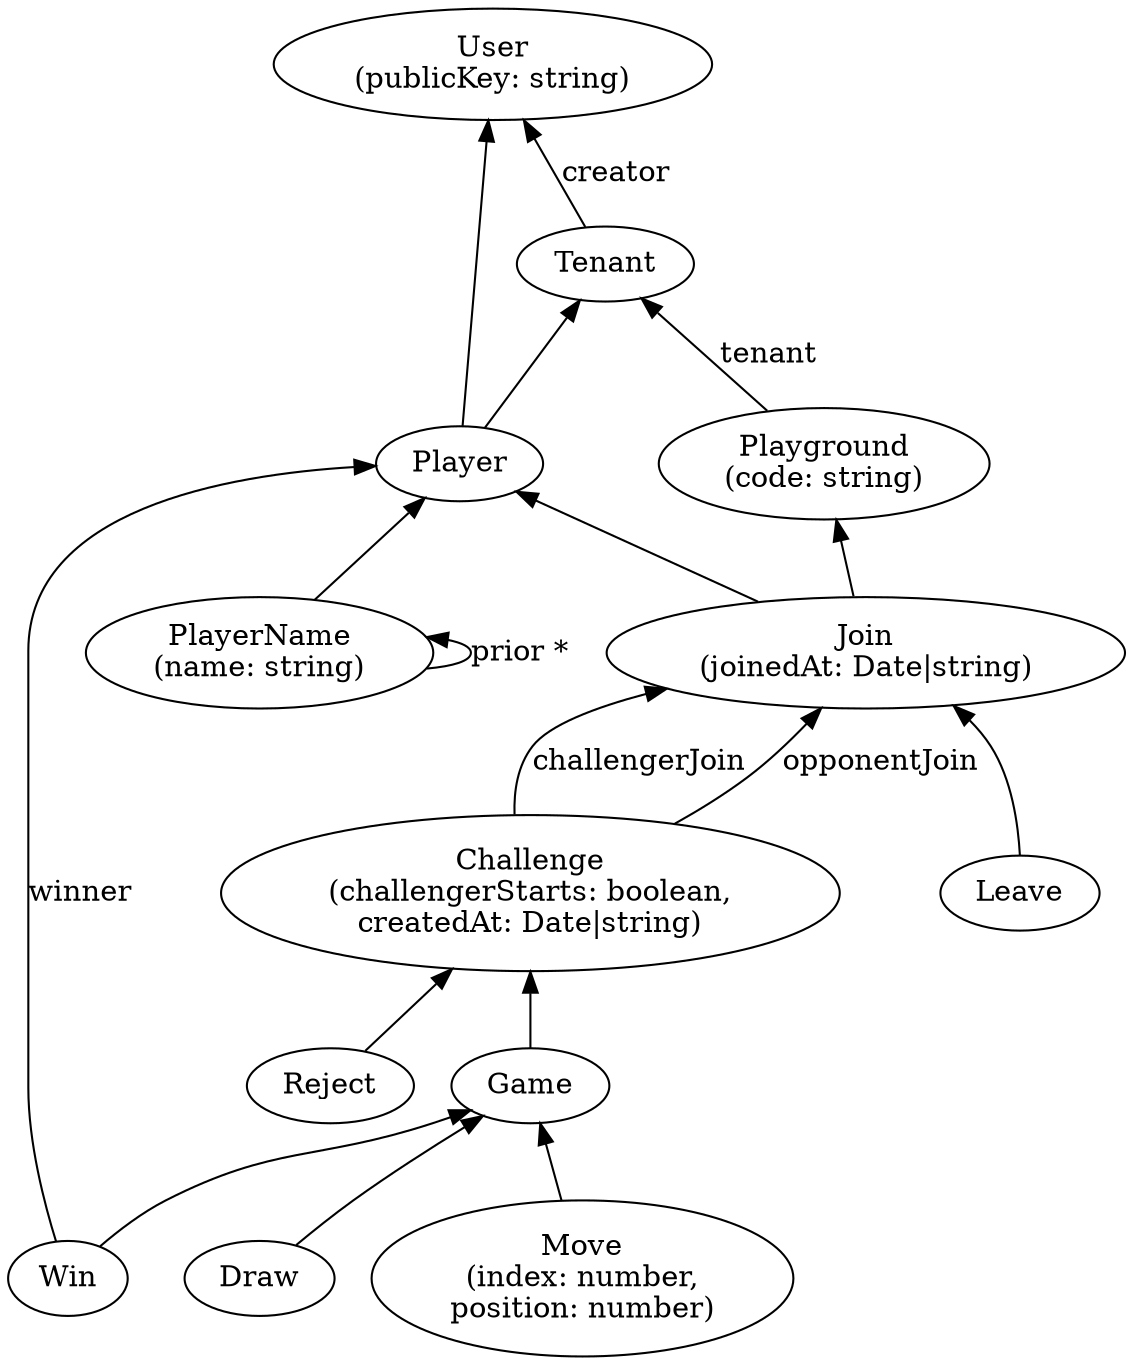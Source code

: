 digraph {
    rankdir=BT
    User [label="User\n(publicKey: string)"]

    Tenant -> User [label="creator"]
    Player -> User, Tenant

    PlayerName [label="PlayerName\n(name: string)"]
    PlayerName -> Player
    PlayerName -> PlayerName [label="prior *"]

    Playground -> Tenant [label="tenant"]
    Playground [label="Playground\n(code: string)"]

    Join [label="Join\n(joinedAt: Date|string)"]
    Join -> Player, Playground

    Leave -> Join

    Challenge -> Join [label="challengerJoin"]
    Challenge -> Join [label="opponentJoin"]
    Challenge [label="Challenge\n(challengerStarts: boolean,\ncreatedAt: Date|string)"]

    Game -> Challenge
    Reject -> Challenge

    Move -> Game
    Move [label="Move\n(index: number,\nposition: number)"]

    Win -> Game
    Win -> Player [label="winner"]
    Draw -> Game
}